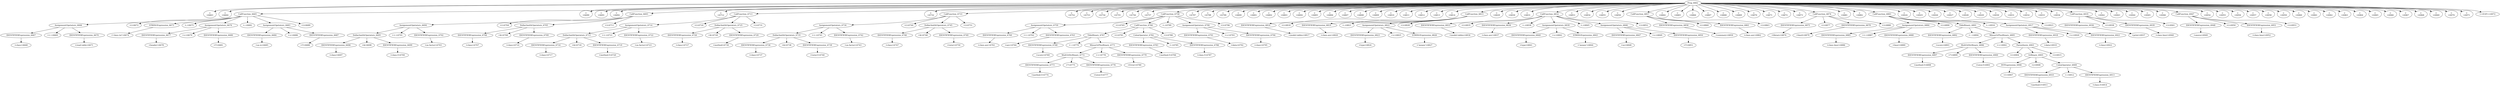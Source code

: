 digraph {

"Prog_6662"->"<
>6663";
"Prog_6662"->"<
>6664";
"Prog_6662"->"CallFunction_6665";
"CallFunction_6665"->"AssignmentOpetators_6666";
"AssignmentOpetators_6666"->"IDENTIFIERExpression_6667";
"IDENTIFIERExpression_6667"->"<class>6668";
"AssignmentOpetators_6666"->"<<->6669";
"AssignmentOpetators_6666"->"IDENTIFIERExpression_6670";
"IDENTIFIERExpression_6670"->"<read.table>6671";
"CallFunction_6665"->"<(>6672";
"CallFunction_6665"->"STRINGExpression_6673";
"STRINGExpression_6673"->"<'class.txt'>6674";
"CallFunction_6665"->"<,>6675";
"CallFunction_6665"->"AssignmentOpetators_6676";
"AssignmentOpetators_6676"->"IDENTIFIERExpression_6677";
"IDENTIFIERExpression_6677"->"<header>6678";
"AssignmentOpetators_6676"->"<=>6679";
"AssignmentOpetators_6676"->"IDENTIFIERExpression_6680";
"IDENTIFIERExpression_6680"->"<T>6681";
"CallFunction_6665"->"<,>6682";
"CallFunction_6665"->"AssignmentOpetators_6683";
"AssignmentOpetators_6683"->"IDENTIFIERExpression_6684";
"IDENTIFIERExpression_6684"->"<as.is>6685";
"AssignmentOpetators_6683"->"<=>6686";
"AssignmentOpetators_6683"->"IDENTIFIERExpression_6687";
"IDENTIFIERExpression_6687"->"<T>6688";
"CallFunction_6665"->"<)>6689";
"Prog_6662"->"<
>6690";
"Prog_6662"->"<
>6691";
"Prog_6662"->"<
>6692";
"Prog_6662"->"CallFunction_6693";
"CallFunction_6693"->"AssignmentOpetators_6694";
"AssignmentOpetators_6694"->"DollarAndAtOperators_6695";
"DollarAndAtOperators_6695"->"IDENTIFIERExpression_6696";
"IDENTIFIERExpression_6696"->"<class>6697";
"DollarAndAtOperators_6695"->"<$>6698";
"DollarAndAtOperators_6695"->"IDENTIFIERExpression_6699";
"IDENTIFIERExpression_6699"->"<class.f>6700";
"AssignmentOpetators_6694"->"<<->6701";
"AssignmentOpetators_6694"->"IDENTIFIERExpression_6702";
"IDENTIFIERExpression_6702"->"<as.factor>6703";
"CallFunction_6693"->"<(>6704";
"CallFunction_6693"->"DollarAndAtOperators_6705";
"DollarAndAtOperators_6705"->"IDENTIFIERExpression_6706";
"IDENTIFIERExpression_6706"->"<class>6707";
"DollarAndAtOperators_6705"->"<$>6708";
"DollarAndAtOperators_6705"->"IDENTIFIERExpression_6709";
"IDENTIFIERExpression_6709"->"<class>6710";
"CallFunction_6693"->"<)>6711";
"Prog_6662"->"<
>6712";
"Prog_6662"->"CallFunction_6713";
"CallFunction_6713"->"AssignmentOpetators_6714";
"AssignmentOpetators_6714"->"DollarAndAtOperators_6715";
"DollarAndAtOperators_6715"->"IDENTIFIERExpression_6716";
"IDENTIFIERExpression_6716"->"<class>6717";
"DollarAndAtOperators_6715"->"<$>6718";
"DollarAndAtOperators_6715"->"IDENTIFIERExpression_6719";
"IDENTIFIERExpression_6719"->"<method.f>6720";
"AssignmentOpetators_6714"->"<<->6721";
"AssignmentOpetators_6714"->"IDENTIFIERExpression_6722";
"IDENTIFIERExpression_6722"->"<as.factor>6723";
"CallFunction_6713"->"<(>6724";
"CallFunction_6713"->"DollarAndAtOperators_6725";
"DollarAndAtOperators_6725"->"IDENTIFIERExpression_6726";
"IDENTIFIERExpression_6726"->"<class>6727";
"DollarAndAtOperators_6725"->"<$>6728";
"DollarAndAtOperators_6725"->"IDENTIFIERExpression_6729";
"IDENTIFIERExpression_6729"->"<method>6730";
"CallFunction_6713"->"<)>6731";
"Prog_6662"->"<
>6732";
"Prog_6662"->"CallFunction_6733";
"CallFunction_6733"->"AssignmentOpetators_6734";
"AssignmentOpetators_6734"->"DollarAndAtOperators_6735";
"DollarAndAtOperators_6735"->"IDENTIFIERExpression_6736";
"IDENTIFIERExpression_6736"->"<class>6737";
"DollarAndAtOperators_6735"->"<$>6738";
"DollarAndAtOperators_6735"->"IDENTIFIERExpression_6739";
"IDENTIFIERExpression_6739"->"<tutor.f>6740";
"AssignmentOpetators_6734"->"<<->6741";
"AssignmentOpetators_6734"->"IDENTIFIERExpression_6742";
"IDENTIFIERExpression_6742"->"<as.factor>6743";
"CallFunction_6733"->"<(>6744";
"CallFunction_6733"->"DollarAndAtOperators_6745";
"DollarAndAtOperators_6745"->"IDENTIFIERExpression_6746";
"IDENTIFIERExpression_6746"->"<class>6747";
"DollarAndAtOperators_6745"->"<$>6748";
"DollarAndAtOperators_6745"->"IDENTIFIERExpression_6749";
"IDENTIFIERExpression_6749"->"<tutor>6750";
"CallFunction_6733"->"<)>6751";
"Prog_6662"->"<
>6752";
"Prog_6662"->"<
>6753";
"Prog_6662"->"<
>6754";
"Prog_6662"->"<
>6755";
"Prog_6662"->"<
>6756";
"Prog_6662"->"<
>6757";
"Prog_6662"->"CallFunction_6758";
"CallFunction_6758"->"AssignmentOpetators_6759";
"AssignmentOpetators_6759"->"IDENTIFIERExpression_6760";
"IDENTIFIERExpression_6760"->"<class.aov>6761";
"AssignmentOpetators_6759"->"<<->6762";
"AssignmentOpetators_6759"->"IDENTIFIERExpression_6763";
"IDENTIFIERExpression_6763"->"<aov>6764";
"CallFunction_6758"->"<(>6765";
"CallFunction_6758"->"CallFunction_6766";
"CallFunction_6766"->"TildeBinary_6767";
"TildeBinary_6767"->"IDENTIFIERExpression_6768";
"IDENTIFIERExpression_6768"->"<score>6769";
"TildeBinary_6767"->"<~>6770";
"TildeBinary_6767"->"MinusOrPlusBinary_6771";
"MinusOrPlusBinary_6771"->"MultOrDivBinary_6772";
"MultOrDivBinary_6772"->"IDENTIFIERExpression_6773";
"IDENTIFIERExpression_6773"->"<method.f>6774";
"MultOrDivBinary_6772"->"<*>6775";
"MultOrDivBinary_6772"->"IDENTIFIERExpression_6776";
"IDENTIFIERExpression_6776"->"<tutor.f>6777";
"MinusOrPlusBinary_6771"->"<+>6778";
"MinusOrPlusBinary_6771"->"IDENTIFIERExpression_6779";
"IDENTIFIERExpression_6779"->"<Error>6780";
"CallFunction_6766"->"<(>6781";
"CallFunction_6766"->"ColonOperator_6782";
"ColonOperator_6782"->"IDENTIFIERExpression_6783";
"IDENTIFIERExpression_6783"->"<method.f>6784";
"ColonOperator_6782"->"<:>6785";
"ColonOperator_6782"->"IDENTIFIERExpression_6786";
"IDENTIFIERExpression_6786"->"<class.f>6787";
"CallFunction_6766"->"<)>6788";
"CallFunction_6758"->"<,>6789";
"CallFunction_6758"->"AssignmentOpetators_6790";
"AssignmentOpetators_6790"->"IDENTIFIERExpression_6791";
"IDENTIFIERExpression_6791"->"<data>6792";
"AssignmentOpetators_6790"->"<=>6793";
"AssignmentOpetators_6790"->"IDENTIFIERExpression_6794";
"IDENTIFIERExpression_6794"->"<class>6795";
"CallFunction_6758"->"<)>6796";
"Prog_6662"->"<
>6797";
"Prog_6662"->"<
>6798";
"Prog_6662"->"<
>6799";
"Prog_6662"->"<
>6800";
"Prog_6662"->"<
>6801";
"Prog_6662"->"<
>6802";
"Prog_6662"->"<
>6803";
"Prog_6662"->"<
>6804";
"Prog_6662"->"<
>6805";
"Prog_6662"->"<
>6806";
"Prog_6662"->"<
>6807";
"Prog_6662"->"<
>6808";
"Prog_6662"->"<
>6809";
"Prog_6662"->"<
>6810";
"Prog_6662"->"<
>6811";
"Prog_6662"->"<
>6812";
"Prog_6662"->"<
>6813";
"Prog_6662"->"<
>6814";
"Prog_6662"->"CallFunction_6815";
"CallFunction_6815"->"IDENTIFIERExpression_6816";
"IDENTIFIERExpression_6816"->"<model.tables>6817";
"CallFunction_6815"->"<(>6818";
"CallFunction_6815"->"IDENTIFIERExpression_6819";
"IDENTIFIERExpression_6819"->"<class.aov>6820";
"CallFunction_6815"->"<,>6821";
"CallFunction_6815"->"AssignmentOpetators_6822";
"AssignmentOpetators_6822"->"IDENTIFIERExpression_6823";
"IDENTIFIERExpression_6823"->"<type>6824";
"AssignmentOpetators_6822"->"<=>6825";
"AssignmentOpetators_6822"->"STRINGExpression_6826";
"STRINGExpression_6826"->"<'means'>6827";
"CallFunction_6815"->"<)>6828";
"Prog_6662"->"<
>6829";
"Prog_6662"->"<
>6830";
"Prog_6662"->"<
>6831";
"Prog_6662"->"CallFunction_6832";
"CallFunction_6832"->"IDENTIFIERExpression_6833";
"IDENTIFIERExpression_6833"->"<model.tables>6834";
"CallFunction_6832"->"<(>6835";
"CallFunction_6832"->"IDENTIFIERExpression_6836";
"IDENTIFIERExpression_6836"->"<class.aov>6837";
"CallFunction_6832"->"<,>6838";
"CallFunction_6832"->"AssignmentOpetators_6839";
"AssignmentOpetators_6839"->"IDENTIFIERExpression_6840";
"IDENTIFIERExpression_6840"->"<type>6841";
"AssignmentOpetators_6839"->"<=>6842";
"AssignmentOpetators_6839"->"STRINGExpression_6843";
"STRINGExpression_6843"->"<'means'>6844";
"CallFunction_6832"->"<,>6845";
"CallFunction_6832"->"AssignmentOpetators_6846";
"AssignmentOpetators_6846"->"IDENTIFIERExpression_6847";
"IDENTIFIERExpression_6847"->"<se>6848";
"AssignmentOpetators_6846"->"<=>6849";
"AssignmentOpetators_6846"->"IDENTIFIERExpression_6850";
"IDENTIFIERExpression_6850"->"<T>6851";
"CallFunction_6832"->"<)>6852";
"Prog_6662"->"<
>6853";
"Prog_6662"->"<
>6854";
"Prog_6662"->"<
>6855";
"Prog_6662"->"<
>6856";
"Prog_6662"->"CallFunction_6857";
"CallFunction_6857"->"IDENTIFIERExpression_6858";
"IDENTIFIERExpression_6858"->"<summary>6859";
"CallFunction_6857"->"<(>6860";
"CallFunction_6857"->"IDENTIFIERExpression_6861";
"IDENTIFIERExpression_6861"->"<class.aov>6862";
"CallFunction_6857"->"<)>6863";
"Prog_6662"->"<
>6864";
"Prog_6662"->"<
>6865";
"Prog_6662"->"<
>6866";
"Prog_6662"->"<
>6867";
"Prog_6662"->"<
>6868";
"Prog_6662"->"<
>6869";
"Prog_6662"->"<
>6870";
"Prog_6662"->"<
>6871";
"Prog_6662"->"<
>6872";
"Prog_6662"->"<
>6873";
"Prog_6662"->"CallFunction_6874";
"CallFunction_6874"->"IDENTIFIERExpression_6875";
"IDENTIFIERExpression_6875"->"<library>6876";
"CallFunction_6874"->"<(>6877";
"CallFunction_6874"->"IDENTIFIERExpression_6878";
"IDENTIFIERExpression_6878"->"<lme4>6879";
"CallFunction_6874"->"<)>6880";
"Prog_6662"->"<
>6881";
"Prog_6662"->"<
>6882";
"Prog_6662"->"CallFunction_6883";
"CallFunction_6883"->"AssignmentOpetators_6884";
"AssignmentOpetators_6884"->"IDENTIFIERExpression_6885";
"IDENTIFIERExpression_6885"->"<class.lmer>6886";
"AssignmentOpetators_6884"->"<<->6887";
"AssignmentOpetators_6884"->"IDENTIFIERExpression_6888";
"IDENTIFIERExpression_6888"->"<lmer>6889";
"CallFunction_6883"->"<(>6890";
"CallFunction_6883"->"TildeBinary_6891";
"TildeBinary_6891"->"IDENTIFIERExpression_6892";
"IDENTIFIERExpression_6892"->"<score>6893";
"TildeBinary_6891"->"<~>6894";
"TildeBinary_6891"->"MinusOrPlusBinary_6895";
"MinusOrPlusBinary_6895"->"MultOrDivBinary_6896";
"MultOrDivBinary_6896"->"IDENTIFIERExpression_6897";
"IDENTIFIERExpression_6897"->"<method.f>6898";
"MultOrDivBinary_6896"->"<*>6899";
"MultOrDivBinary_6896"->"IDENTIFIERExpression_6900";
"IDENTIFIERExpression_6900"->"<tutor.f>6901";
"MinusOrPlusBinary_6895"->"<+>6902";
"MinusOrPlusBinary_6895"->"Parenthesis_6903";
"Parenthesis_6903"->"<(>6904";
"Parenthesis_6903"->"OrBinary_6905";
"OrBinary_6905"->"INTExpression_6906";
"INTExpression_6906"->"<1>6907";
"OrBinary_6905"->"<|>6908";
"OrBinary_6905"->"ColonOperator_6909";
"ColonOperator_6909"->"IDENTIFIERExpression_6910";
"IDENTIFIERExpression_6910"->"<method.f>6911";
"ColonOperator_6909"->"<:>6912";
"ColonOperator_6909"->"IDENTIFIERExpression_6913";
"IDENTIFIERExpression_6913"->"<class.f>6914";
"Parenthesis_6903"->"<)>6915";
"CallFunction_6883"->"<,>6916";
"CallFunction_6883"->"AssignmentOpetators_6917";
"AssignmentOpetators_6917"->"IDENTIFIERExpression_6918";
"IDENTIFIERExpression_6918"->"<data>6919";
"AssignmentOpetators_6917"->"<=>6920";
"AssignmentOpetators_6917"->"IDENTIFIERExpression_6921";
"IDENTIFIERExpression_6921"->"<class>6922";
"CallFunction_6883"->"<)>6923";
"Prog_6662"->"<
>6924";
"Prog_6662"->"<
>6925";
"Prog_6662"->"<
>6926";
"Prog_6662"->"<
>6927";
"Prog_6662"->"<
>6928";
"Prog_6662"->"<
>6929";
"Prog_6662"->"<
>6930";
"Prog_6662"->"<
>6931";
"Prog_6662"->"<
>6932";
"Prog_6662"->"<
>6933";
"Prog_6662"->"<
>6934";
"Prog_6662"->"CallFunction_6935";
"CallFunction_6935"->"IDENTIFIERExpression_6936";
"IDENTIFIERExpression_6936"->"<print>6937";
"CallFunction_6935"->"<(>6938";
"CallFunction_6935"->"IDENTIFIERExpression_6939";
"IDENTIFIERExpression_6939"->"<class.lmer>6940";
"CallFunction_6935"->"<)>6941";
"Prog_6662"->"<
>6942";
"Prog_6662"->"<
>6943";
"Prog_6662"->"<
>6944";
"Prog_6662"->"<
>6945";
"Prog_6662"->"<
>6946";
"Prog_6662"->"CallFunction_6947";
"CallFunction_6947"->"IDENTIFIERExpression_6948";
"IDENTIFIERExpression_6948"->"<anova>6949";
"CallFunction_6947"->"<(>6950";
"CallFunction_6947"->"IDENTIFIERExpression_6951";
"IDENTIFIERExpression_6951"->"<class.lmer>6952";
"CallFunction_6947"->"<)>6953";
"Prog_6662"->"<
>6954";
"Prog_6662"->"<
>6955";
"Prog_6662"->"<
>6956";
"Prog_6662"->"<
>6957";
"Prog_6662"->"<
>6958";
"Prog_6662"->"<
>6959";
"Prog_6662"->"<
>6960";
"Prog_6662"->"<
>6961";
"Prog_6662"->"<
>6962";
"Prog_6662"->"<
>6963";
"Prog_6662"->"<
>6964";
"Prog_6662"->"<
>6965";
"Prog_6662"->"<
>6966";
"Prog_6662"->"<
>6967";
"Prog_6662"->"<
>6968";
"Prog_6662"->"<
>6969";
"Prog_6662"->"<
>6970";
"Prog_6662"->"<
>6971";
"Prog_6662"->"<<EOF>>6972";
}
